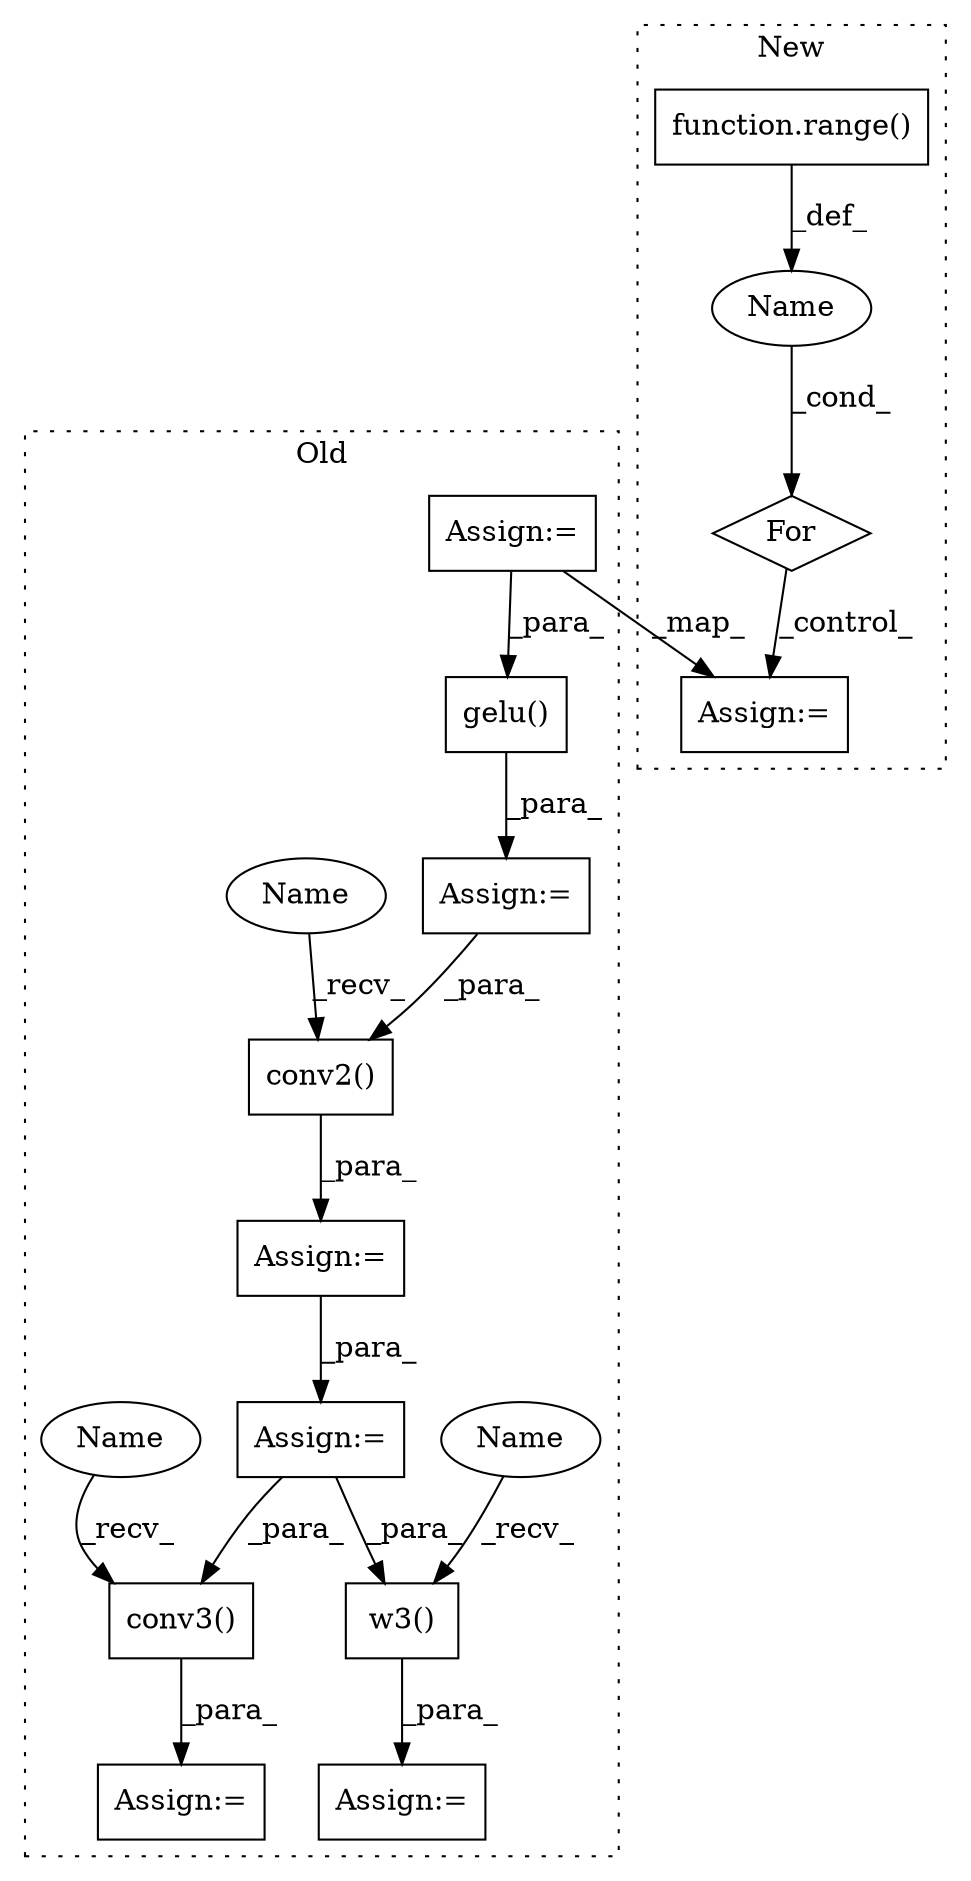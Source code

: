 digraph G {
subgraph cluster0 {
1 [label="conv2()" a="75" s="4581,4593" l="11,1" shape="box"];
3 [label="Assign:=" a="68" s="4511" l="3" shape="box"];
4 [label="Assign:=" a="68" s="4699" l="3" shape="box"];
5 [label="Assign:=" a="68" s="4628" l="3" shape="box"];
6 [label="Assign:=" a="68" s="4578" l="3" shape="box"];
8 [label="gelu()" a="75" s="4463,4471" l="7,1" shape="box"];
11 [label="Assign:=" a="68" s="4417" l="3" shape="box"];
12 [label="Assign:=" a="68" s="4672" l="3" shape="box"];
13 [label="conv3()" a="75" s="4675,4687" l="11,1" shape="box"];
14 [label="w3()" a="75" s="4702,4711" l="8,1" shape="box"];
15 [label="Name" a="87" s="4675" l="4" shape="ellipse"];
16 [label="Name" a="87" s="4702" l="4" shape="ellipse"];
17 [label="Name" a="87" s="4581" l="4" shape="ellipse"];
label = "Old";
style="dotted";
}
subgraph cluster1 {
2 [label="function.range()" a="75" s="4031,4050" l="6,1" shape="box"];
7 [label="For" a="107" s="4022,4051" l="4,14" shape="diamond"];
9 [label="Name" a="87" s="4026" l="1" shape="ellipse"];
10 [label="Assign:=" a="68" s="4098" l="3" shape="box"];
label = "New";
style="dotted";
}
1 -> 6 [label="_para_"];
2 -> 9 [label="_def_"];
3 -> 1 [label="_para_"];
5 -> 14 [label="_para_"];
5 -> 13 [label="_para_"];
6 -> 5 [label="_para_"];
7 -> 10 [label="_control_"];
8 -> 3 [label="_para_"];
9 -> 7 [label="_cond_"];
11 -> 8 [label="_para_"];
11 -> 10 [label="_map_"];
13 -> 12 [label="_para_"];
14 -> 4 [label="_para_"];
15 -> 13 [label="_recv_"];
16 -> 14 [label="_recv_"];
17 -> 1 [label="_recv_"];
}